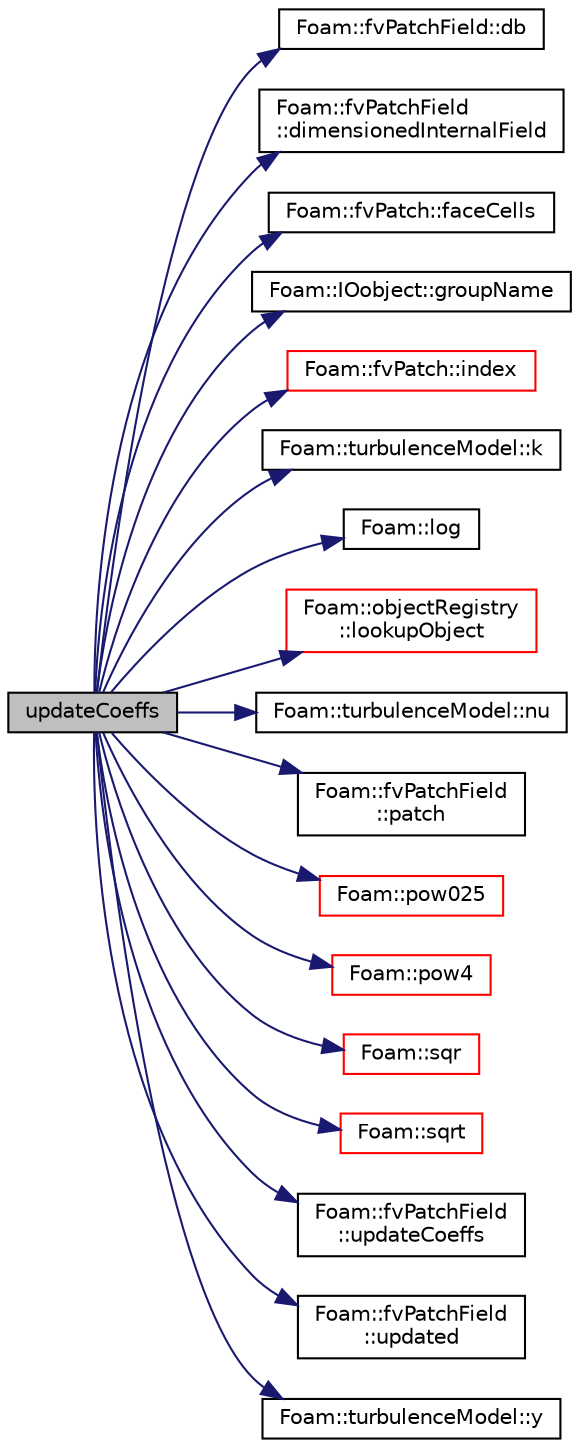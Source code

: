 digraph "updateCoeffs"
{
  bgcolor="transparent";
  edge [fontname="Helvetica",fontsize="10",labelfontname="Helvetica",labelfontsize="10"];
  node [fontname="Helvetica",fontsize="10",shape=record];
  rankdir="LR";
  Node1 [label="updateCoeffs",height=0.2,width=0.4,color="black", fillcolor="grey75", style="filled", fontcolor="black"];
  Node1 -> Node2 [color="midnightblue",fontsize="10",style="solid",fontname="Helvetica"];
  Node2 [label="Foam::fvPatchField::db",height=0.2,width=0.4,color="black",URL="$a00886.html#adf469b34fcd0250cef43ac4ce3f153ab",tooltip="Return local objectRegistry. "];
  Node1 -> Node3 [color="midnightblue",fontsize="10",style="solid",fontname="Helvetica"];
  Node3 [label="Foam::fvPatchField\l::dimensionedInternalField",height=0.2,width=0.4,color="black",URL="$a00886.html#a31518d9a232725c9887f13d0a259e1fe",tooltip="Return dimensioned internal field reference. "];
  Node1 -> Node4 [color="midnightblue",fontsize="10",style="solid",fontname="Helvetica"];
  Node4 [label="Foam::fvPatch::faceCells",height=0.2,width=0.4,color="black",URL="$a00885.html#a7cbd3f7d875089fbed897f536ef662c9",tooltip="Return faceCells. "];
  Node1 -> Node5 [color="midnightblue",fontsize="10",style="solid",fontname="Helvetica"];
  Node5 [label="Foam::IOobject::groupName",height=0.2,width=0.4,color="black",URL="$a01179.html#ad5705e6da2a025ad75b4cf5d748d7d30"];
  Node1 -> Node6 [color="midnightblue",fontsize="10",style="solid",fontname="Helvetica"];
  Node6 [label="Foam::fvPatch::index",height=0.2,width=0.4,color="red",URL="$a00885.html#a7d1e8acadb27bd2b4e61457d47b71b6f",tooltip="Return the index of this patch in the fvBoundaryMesh. "];
  Node1 -> Node7 [color="midnightblue",fontsize="10",style="solid",fontname="Helvetica"];
  Node7 [label="Foam::turbulenceModel::k",height=0.2,width=0.4,color="black",URL="$a02695.html#a3f82cf7bd1acf0346fcf9c6f6af56834",tooltip="Return the turbulence kinetic energy. "];
  Node1 -> Node8 [color="midnightblue",fontsize="10",style="solid",fontname="Helvetica"];
  Node8 [label="Foam::log",height=0.2,width=0.4,color="black",URL="$a10725.html#a6e89590da9859ad497977e08f110d4b5"];
  Node1 -> Node9 [color="midnightblue",fontsize="10",style="solid",fontname="Helvetica"];
  Node9 [label="Foam::objectRegistry\l::lookupObject",height=0.2,width=0.4,color="red",URL="$a01688.html#affcae20935bdf1726ec1f822228a2330",tooltip="Lookup and return the object of the given Type. "];
  Node1 -> Node10 [color="midnightblue",fontsize="10",style="solid",fontname="Helvetica"];
  Node10 [label="Foam::turbulenceModel::nu",height=0.2,width=0.4,color="black",URL="$a02695.html#a873c2bd19b9d6641c6c1f03df3a292aa",tooltip="Return the laminar viscosity. "];
  Node1 -> Node11 [color="midnightblue",fontsize="10",style="solid",fontname="Helvetica"];
  Node11 [label="Foam::fvPatchField\l::patch",height=0.2,width=0.4,color="black",URL="$a00886.html#ad735de1fbd0f85c12ad0c37deb62d22c",tooltip="Return patch. "];
  Node1 -> Node12 [color="midnightblue",fontsize="10",style="solid",fontname="Helvetica"];
  Node12 [label="Foam::pow025",height=0.2,width=0.4,color="red",URL="$a10725.html#af8d7dc24dfce32ee37c1210e616966e1"];
  Node1 -> Node13 [color="midnightblue",fontsize="10",style="solid",fontname="Helvetica"];
  Node13 [label="Foam::pow4",height=0.2,width=0.4,color="red",URL="$a10725.html#aa0ae321d4861170e35fbb938636a4f40"];
  Node1 -> Node14 [color="midnightblue",fontsize="10",style="solid",fontname="Helvetica"];
  Node14 [label="Foam::sqr",height=0.2,width=0.4,color="red",URL="$a10725.html#a277dc11c581d53826ab5090b08f3b17b"];
  Node1 -> Node15 [color="midnightblue",fontsize="10",style="solid",fontname="Helvetica"];
  Node15 [label="Foam::sqrt",height=0.2,width=0.4,color="red",URL="$a10725.html#a8616bd62eebf2342a80222fecb1bda71"];
  Node1 -> Node16 [color="midnightblue",fontsize="10",style="solid",fontname="Helvetica"];
  Node16 [label="Foam::fvPatchField\l::updateCoeffs",height=0.2,width=0.4,color="black",URL="$a00886.html#a7e24eafac629d3733181cd942d4c902f",tooltip="Update the coefficients associated with the patch field. "];
  Node1 -> Node17 [color="midnightblue",fontsize="10",style="solid",fontname="Helvetica"];
  Node17 [label="Foam::fvPatchField\l::updated",height=0.2,width=0.4,color="black",URL="$a00886.html#a087516fc8e0613b0bf49ac8fc4b30fff",tooltip="Return true if the boundary condition has already been updated. "];
  Node1 -> Node18 [color="midnightblue",fontsize="10",style="solid",fontname="Helvetica"];
  Node18 [label="Foam::turbulenceModel::y",height=0.2,width=0.4,color="black",URL="$a02695.html#a786f55d8a1d6a0900d1798fd04595c14",tooltip="Return the near wall distances. "];
}
